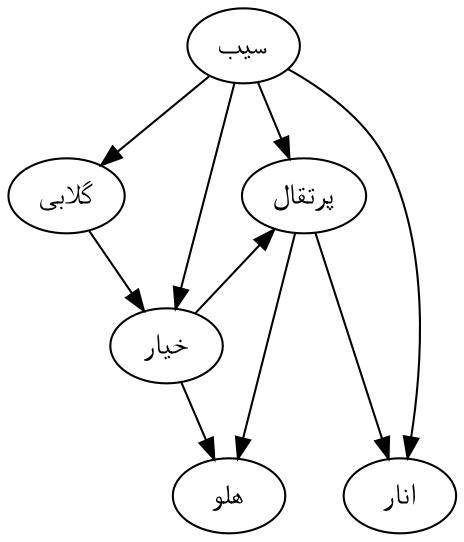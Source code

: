 digraph G {

	سیب -> گلابی;
  گلابی -> خیار;
	سیب -> خیار;
  خیار -> پرتقال;
  سیب -> پرتقال;
  سیب -> انار;
  پرتقال -> انار;
  پرتقال -> هلو;
  خیار -> هلو;

  {rank=same; پرتقال, گلابی}
  {rank=same; هلو, انار}

}